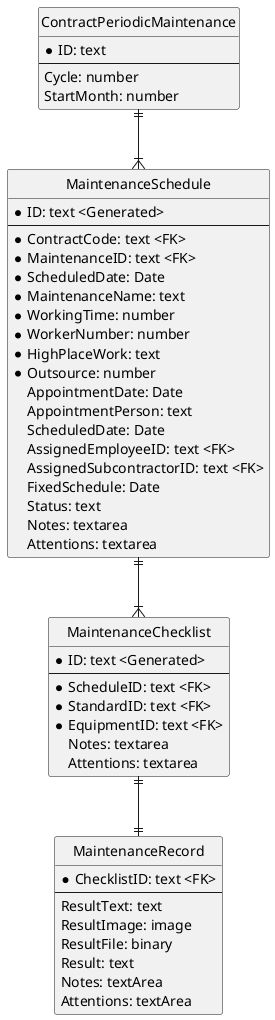 @startuml
hide circle
skinparam linetype ortho

entity ContractPeriodicMaintenance {
    * ID: text
    --
    Cycle: number
    StartMonth: number
}
entity MaintenanceSchedule {
    * ID: text <Generated>
    --
    * ContractCode: text <FK>
    * MaintenanceID: text <FK>
    * ScheduledDate: Date
    * MaintenanceName: text
    * WorkingTime: number
    * WorkerNumber: number
    * HighPlaceWork: text
    * Outsource: number
    AppointmentDate: Date
    AppointmentPerson: text
    ScheduledDate: Date
    AssignedEmployeeID: text <FK>
    AssignedSubcontractorID: text <FK>
    FixedSchedule: Date
    Status: text
    Notes: textarea
    Attentions: textarea
}
' Status: Appointment/ assignment/ ScheduleFixed/ Pending/ Complete/ RemainingWork
entity MaintenanceChecklist {
    * ID: text <Generated>
    --
    * ScheduleID: text <FK> 
    * StandardID: text <FK>
    * EquipmentID: text <FK>
    Notes: textarea
    Attentions: textarea
}
entity MaintenanceRecord {
    * ChecklistID: text <FK>
    --
    ResultText: text
    ResultImage: image
    ResultFile: binary
    Result: text
    Notes: textArea
    Attentions: textArea
}

MaintenanceSchedule ||--|{ MaintenanceChecklist
MaintenanceChecklist ||--|| MaintenanceRecord
ContractPeriodicMaintenance ||--|{ MaintenanceSchedule
@enduml